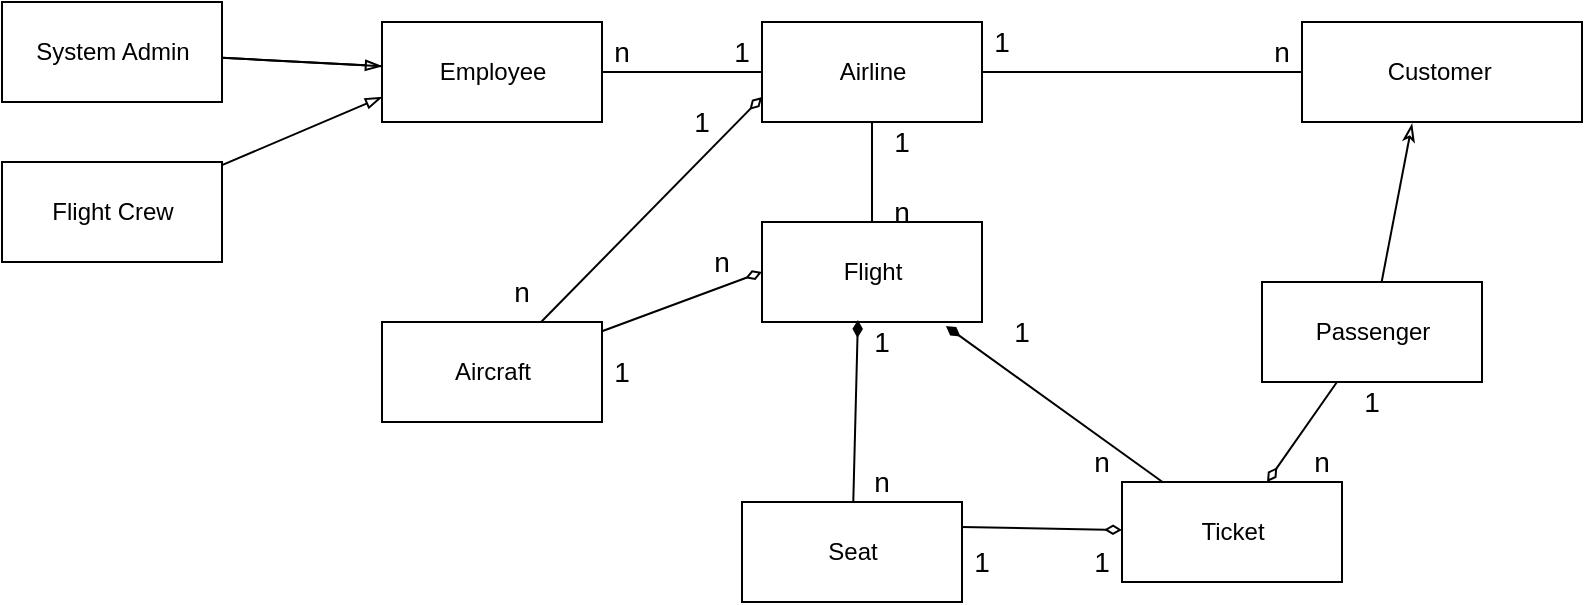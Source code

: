 <mxfile>
    <diagram id="tXew81NuwexT-CEPzeGQ" name="Page-1">
        <mxGraphModel dx="1386" dy="761" grid="1" gridSize="10" guides="1" tooltips="1" connect="1" arrows="1" fold="1" page="1" pageScale="1" pageWidth="1100" pageHeight="850" math="0" shadow="0">
            <root>
                <mxCell id="0"/>
                <mxCell id="1" parent="0"/>
                <mxCell id="4" value="" style="edgeStyle=none;html=1;endArrow=none;endFill=0;" parent="1" source="2" target="3" edge="1">
                    <mxGeometry relative="1" as="geometry"/>
                </mxCell>
                <mxCell id="15" value="" style="edgeStyle=none;html=1;endArrow=none;endFill=0;" parent="1" source="2" target="14" edge="1">
                    <mxGeometry relative="1" as="geometry"/>
                </mxCell>
                <mxCell id="22" value="" style="edgeStyle=none;html=1;endArrow=none;endFill=0;" parent="1" source="2" target="21" edge="1">
                    <mxGeometry relative="1" as="geometry"/>
                </mxCell>
                <mxCell id="2" value="Airline" style="html=1;" parent="1" vertex="1">
                    <mxGeometry x="460" y="40" width="110" height="50" as="geometry"/>
                </mxCell>
                <mxCell id="3" value="Flight" style="html=1;" parent="1" vertex="1">
                    <mxGeometry x="460" y="140" width="110" height="50" as="geometry"/>
                </mxCell>
                <mxCell id="35" style="edgeStyle=none;html=1;entryX=0.436;entryY=0.98;entryDx=0;entryDy=0;entryPerimeter=0;endArrow=diamondThin;endFill=1;" edge="1" parent="1" source="7" target="3">
                    <mxGeometry relative="1" as="geometry"/>
                </mxCell>
                <mxCell id="7" value="Seat" style="html=1;" parent="1" vertex="1">
                    <mxGeometry x="450" y="280" width="110" height="50" as="geometry"/>
                </mxCell>
                <mxCell id="30" value="" style="edgeStyle=none;html=1;endArrow=none;endFill=0;startArrow=diamondThin;startFill=0;" edge="1" parent="1" source="9" target="24">
                    <mxGeometry relative="1" as="geometry"/>
                </mxCell>
                <mxCell id="31" style="edgeStyle=none;html=1;entryX=0.836;entryY=1.04;entryDx=0;entryDy=0;entryPerimeter=0;endArrow=diamondThin;endFill=1;" edge="1" parent="1" source="9" target="3">
                    <mxGeometry relative="1" as="geometry"/>
                </mxCell>
                <mxCell id="52" style="edgeStyle=none;html=1;entryX=1;entryY=0.25;entryDx=0;entryDy=0;fontSize=14;startArrow=diamondThin;startFill=0;endArrow=none;endFill=0;" edge="1" parent="1" source="9" target="7">
                    <mxGeometry relative="1" as="geometry"/>
                </mxCell>
                <mxCell id="9" value="Ticket" style="html=1;" parent="1" vertex="1">
                    <mxGeometry x="640" y="270" width="110" height="50" as="geometry"/>
                </mxCell>
                <mxCell id="17" value="" style="edgeStyle=none;html=1;endArrow=none;endFill=0;" parent="1" source="14" target="16" edge="1">
                    <mxGeometry relative="1" as="geometry"/>
                </mxCell>
                <mxCell id="18" value="" style="edgeStyle=none;html=1;endArrow=none;endFill=0;startArrow=blockThin;startFill=0;" parent="1" source="14" target="16" edge="1">
                    <mxGeometry relative="1" as="geometry"/>
                </mxCell>
                <mxCell id="14" value="Employee" style="html=1;" parent="1" vertex="1">
                    <mxGeometry x="270" y="40" width="110" height="50" as="geometry"/>
                </mxCell>
                <mxCell id="16" value="System Admin" style="html=1;" parent="1" vertex="1">
                    <mxGeometry x="80" y="30" width="110" height="50" as="geometry"/>
                </mxCell>
                <mxCell id="20" style="edgeStyle=none;html=1;entryX=0;entryY=0.75;entryDx=0;entryDy=0;endArrow=blockThin;endFill=0;" parent="1" source="19" target="14" edge="1">
                    <mxGeometry relative="1" as="geometry"/>
                </mxCell>
                <mxCell id="19" value="Flight Crew" style="html=1;" parent="1" vertex="1">
                    <mxGeometry x="80" y="110" width="110" height="50" as="geometry"/>
                </mxCell>
                <mxCell id="21" value="Customer&amp;nbsp;" style="html=1;" parent="1" vertex="1">
                    <mxGeometry x="730" y="40" width="140" height="50" as="geometry"/>
                </mxCell>
                <mxCell id="32" style="edgeStyle=none;html=1;entryX=0.393;entryY=1.02;entryDx=0;entryDy=0;entryPerimeter=0;startArrow=none;startFill=0;endArrow=classicThin;endFill=0;" edge="1" parent="1" source="24" target="21">
                    <mxGeometry relative="1" as="geometry"/>
                </mxCell>
                <mxCell id="24" value="Passenger" style="html=1;" parent="1" vertex="1">
                    <mxGeometry x="710" y="170" width="110" height="50" as="geometry"/>
                </mxCell>
                <mxCell id="36" style="edgeStyle=none;html=1;entryX=0;entryY=0.75;entryDx=0;entryDy=0;endArrow=diamondThin;endFill=0;" edge="1" parent="1" source="26" target="2">
                    <mxGeometry relative="1" as="geometry"/>
                </mxCell>
                <mxCell id="55" style="edgeStyle=none;html=1;entryX=0;entryY=0.5;entryDx=0;entryDy=0;fontSize=14;startArrow=none;startFill=0;endArrow=diamondThin;endFill=0;" edge="1" parent="1" source="26" target="3">
                    <mxGeometry relative="1" as="geometry"/>
                </mxCell>
                <mxCell id="26" value="Aircraft" style="html=1;" parent="1" vertex="1">
                    <mxGeometry x="270" y="190" width="110" height="50" as="geometry"/>
                </mxCell>
                <mxCell id="38" value="&lt;font style=&quot;font-size: 14px;&quot;&gt;1&lt;/font&gt;" style="text;strokeColor=none;align=center;fillColor=none;html=1;verticalAlign=middle;whiteSpace=wrap;rounded=0;" vertex="1" parent="1">
                    <mxGeometry x="490" y="190" width="60" height="20" as="geometry"/>
                </mxCell>
                <mxCell id="39" value="&lt;font style=&quot;font-size: 14px;&quot;&gt;n&lt;/font&gt;" style="text;strokeColor=none;align=center;fillColor=none;html=1;verticalAlign=middle;whiteSpace=wrap;rounded=0;" vertex="1" parent="1">
                    <mxGeometry x="490" y="260" width="60" height="20" as="geometry"/>
                </mxCell>
                <mxCell id="40" value="&lt;font style=&quot;font-size: 14px;&quot;&gt;1&lt;/font&gt;" style="text;strokeColor=none;align=center;fillColor=none;html=1;verticalAlign=middle;whiteSpace=wrap;rounded=0;" vertex="1" parent="1">
                    <mxGeometry x="560" y="185" width="60" height="20" as="geometry"/>
                </mxCell>
                <mxCell id="41" value="&lt;font style=&quot;font-size: 14px;&quot;&gt;1&lt;/font&gt;" style="text;strokeColor=none;align=center;fillColor=none;html=1;verticalAlign=middle;whiteSpace=wrap;rounded=0;" vertex="1" parent="1">
                    <mxGeometry x="500" y="90" width="60" height="20" as="geometry"/>
                </mxCell>
                <mxCell id="42" value="&lt;font style=&quot;font-size: 14px;&quot;&gt;n&lt;/font&gt;" style="text;strokeColor=none;align=center;fillColor=none;html=1;verticalAlign=middle;whiteSpace=wrap;rounded=0;" vertex="1" parent="1">
                    <mxGeometry x="500" y="125" width="60" height="20" as="geometry"/>
                </mxCell>
                <mxCell id="43" value="&lt;font style=&quot;font-size: 14px;&quot;&gt;n&lt;/font&gt;" style="text;strokeColor=none;align=center;fillColor=none;html=1;verticalAlign=middle;whiteSpace=wrap;rounded=0;" vertex="1" parent="1">
                    <mxGeometry x="690" y="45" width="60" height="20" as="geometry"/>
                </mxCell>
                <mxCell id="44" value="&lt;font style=&quot;font-size: 14px;&quot;&gt;1&lt;/font&gt;" style="text;strokeColor=none;align=center;fillColor=none;html=1;verticalAlign=middle;whiteSpace=wrap;rounded=0;" vertex="1" parent="1">
                    <mxGeometry x="550" y="40" width="60" height="20" as="geometry"/>
                </mxCell>
                <mxCell id="45" value="&lt;font style=&quot;font-size: 14px;&quot;&gt;1&lt;/font&gt;" style="text;strokeColor=none;align=center;fillColor=none;html=1;verticalAlign=middle;whiteSpace=wrap;rounded=0;" vertex="1" parent="1">
                    <mxGeometry x="735" y="220" width="60" height="20" as="geometry"/>
                </mxCell>
                <mxCell id="46" value="&lt;font style=&quot;font-size: 14px;&quot;&gt;n&lt;/font&gt;" style="text;strokeColor=none;align=center;fillColor=none;html=1;verticalAlign=middle;whiteSpace=wrap;rounded=0;" vertex="1" parent="1">
                    <mxGeometry x="710" y="250" width="60" height="20" as="geometry"/>
                </mxCell>
                <mxCell id="47" value="&lt;font style=&quot;font-size: 14px;&quot;&gt;1&lt;/font&gt;" style="text;strokeColor=none;align=center;fillColor=none;html=1;verticalAlign=middle;whiteSpace=wrap;rounded=0;" vertex="1" parent="1">
                    <mxGeometry x="420" y="45" width="60" height="20" as="geometry"/>
                </mxCell>
                <mxCell id="48" value="&lt;font style=&quot;font-size: 14px;&quot;&gt;n&lt;/font&gt;" style="text;strokeColor=none;align=center;fillColor=none;html=1;verticalAlign=middle;whiteSpace=wrap;rounded=0;" vertex="1" parent="1">
                    <mxGeometry x="310" y="165" width="60" height="20" as="geometry"/>
                </mxCell>
                <mxCell id="49" value="&lt;font style=&quot;font-size: 14px;&quot;&gt;n&lt;/font&gt;" style="text;strokeColor=none;align=center;fillColor=none;html=1;verticalAlign=middle;whiteSpace=wrap;rounded=0;" vertex="1" parent="1">
                    <mxGeometry x="360" y="45" width="60" height="20" as="geometry"/>
                </mxCell>
                <mxCell id="50" value="&lt;font style=&quot;font-size: 14px;&quot;&gt;1&lt;/font&gt;" style="text;strokeColor=none;align=center;fillColor=none;html=1;verticalAlign=middle;whiteSpace=wrap;rounded=0;" vertex="1" parent="1">
                    <mxGeometry x="400" y="80" width="60" height="20" as="geometry"/>
                </mxCell>
                <mxCell id="51" value="&lt;font style=&quot;font-size: 14px;&quot;&gt;n&lt;/font&gt;" style="text;strokeColor=none;align=center;fillColor=none;html=1;verticalAlign=middle;whiteSpace=wrap;rounded=0;" vertex="1" parent="1">
                    <mxGeometry x="600" y="250" width="60" height="20" as="geometry"/>
                </mxCell>
                <mxCell id="53" value="&lt;font style=&quot;font-size: 14px;&quot;&gt;1&lt;/font&gt;" style="text;strokeColor=none;align=center;fillColor=none;html=1;verticalAlign=middle;whiteSpace=wrap;rounded=0;" vertex="1" parent="1">
                    <mxGeometry x="540" y="300" width="60" height="20" as="geometry"/>
                </mxCell>
                <mxCell id="54" value="&lt;font style=&quot;font-size: 14px;&quot;&gt;1&lt;/font&gt;" style="text;strokeColor=none;align=center;fillColor=none;html=1;verticalAlign=middle;whiteSpace=wrap;rounded=0;" vertex="1" parent="1">
                    <mxGeometry x="600" y="300" width="60" height="20" as="geometry"/>
                </mxCell>
                <mxCell id="56" value="&lt;font style=&quot;font-size: 14px;&quot;&gt;1&lt;/font&gt;" style="text;strokeColor=none;align=center;fillColor=none;html=1;verticalAlign=middle;whiteSpace=wrap;rounded=0;" vertex="1" parent="1">
                    <mxGeometry x="370" y="200" width="40" height="30" as="geometry"/>
                </mxCell>
                <mxCell id="57" value="&lt;font style=&quot;font-size: 14px;&quot;&gt;n&lt;/font&gt;" style="text;strokeColor=none;align=center;fillColor=none;html=1;verticalAlign=middle;whiteSpace=wrap;rounded=0;" vertex="1" parent="1">
                    <mxGeometry x="410" y="150" width="60" height="20" as="geometry"/>
                </mxCell>
            </root>
        </mxGraphModel>
    </diagram>
</mxfile>